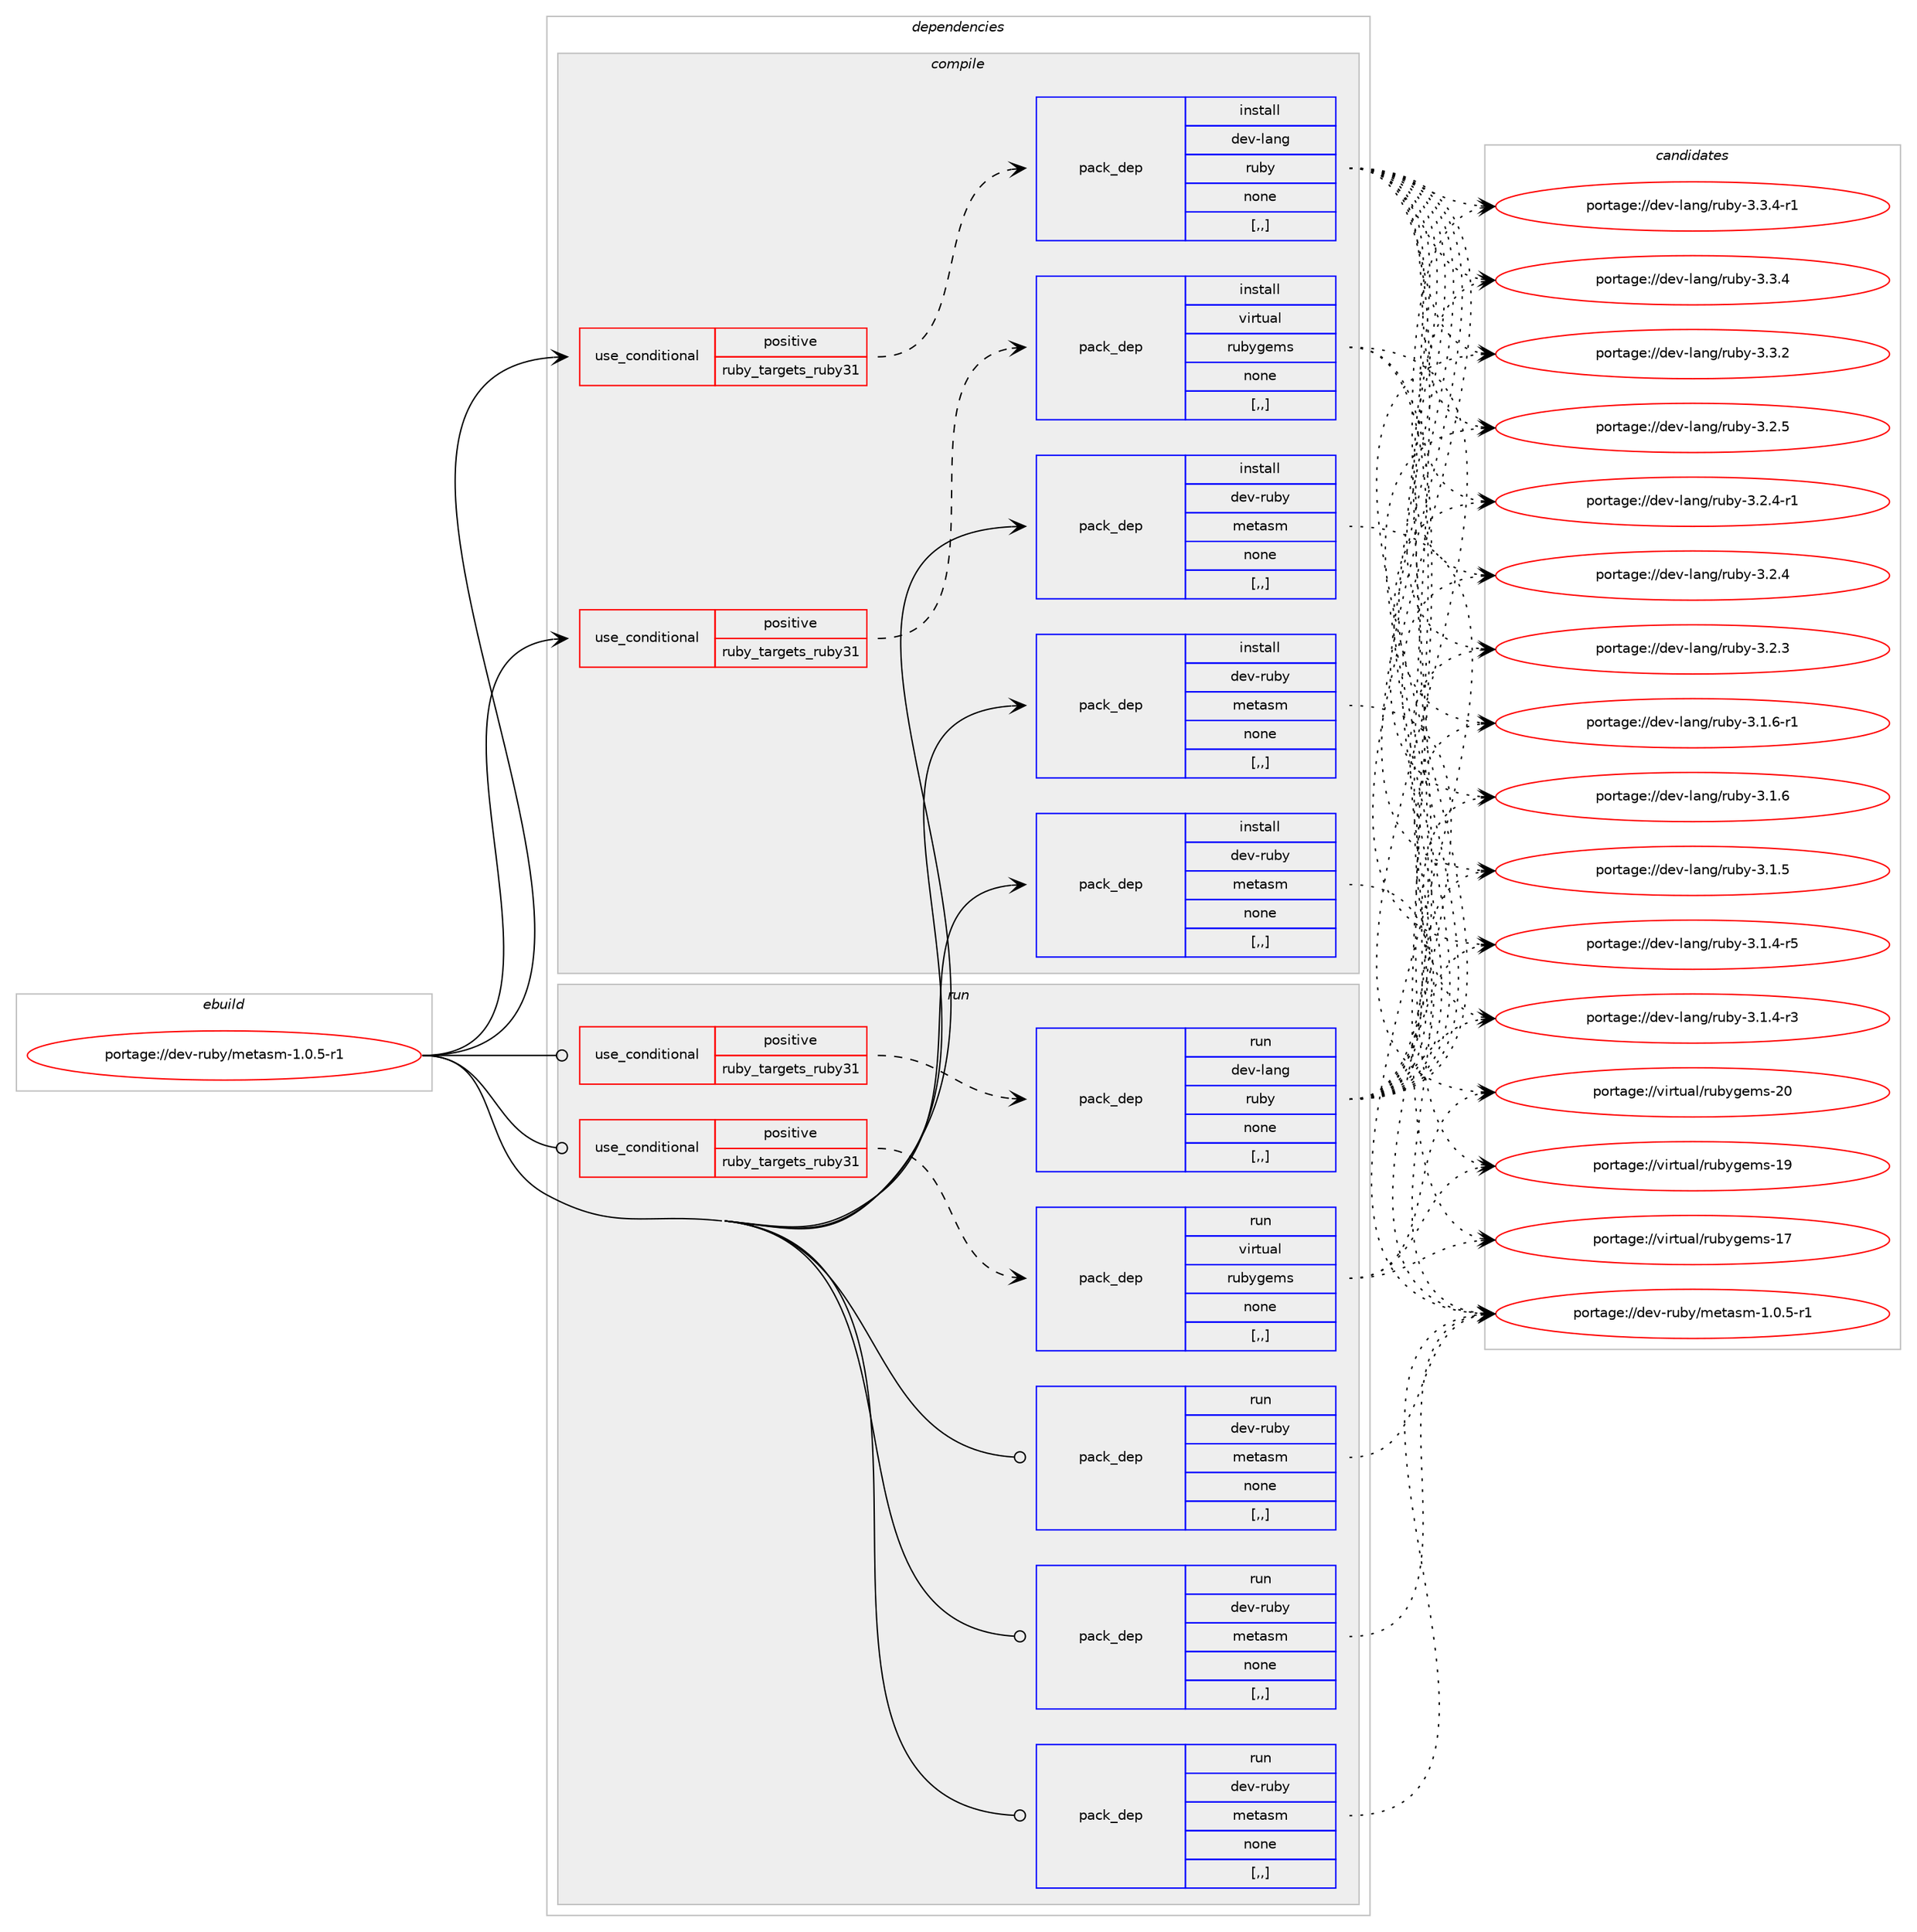 digraph prolog {

# *************
# Graph options
# *************

newrank=true;
concentrate=true;
compound=true;
graph [rankdir=LR,fontname=Helvetica,fontsize=10,ranksep=1.5];#, ranksep=2.5, nodesep=0.2];
edge  [arrowhead=vee];
node  [fontname=Helvetica,fontsize=10];

# **********
# The ebuild
# **********

subgraph cluster_leftcol {
color=gray;
label=<<i>ebuild</i>>;
id [label="portage://dev-ruby/metasm-1.0.5-r1", color=red, width=4, href="../dev-ruby/metasm-1.0.5-r1.svg"];
}

# ****************
# The dependencies
# ****************

subgraph cluster_midcol {
color=gray;
label=<<i>dependencies</i>>;
subgraph cluster_compile {
fillcolor="#eeeeee";
style=filled;
label=<<i>compile</i>>;
subgraph cond50510 {
dependency189867 [label=<<TABLE BORDER="0" CELLBORDER="1" CELLSPACING="0" CELLPADDING="4"><TR><TD ROWSPAN="3" CELLPADDING="10">use_conditional</TD></TR><TR><TD>positive</TD></TR><TR><TD>ruby_targets_ruby31</TD></TR></TABLE>>, shape=none, color=red];
subgraph pack138019 {
dependency189868 [label=<<TABLE BORDER="0" CELLBORDER="1" CELLSPACING="0" CELLPADDING="4" WIDTH="220"><TR><TD ROWSPAN="6" CELLPADDING="30">pack_dep</TD></TR><TR><TD WIDTH="110">install</TD></TR><TR><TD>dev-lang</TD></TR><TR><TD>ruby</TD></TR><TR><TD>none</TD></TR><TR><TD>[,,]</TD></TR></TABLE>>, shape=none, color=blue];
}
dependency189867:e -> dependency189868:w [weight=20,style="dashed",arrowhead="vee"];
}
id:e -> dependency189867:w [weight=20,style="solid",arrowhead="vee"];
subgraph cond50511 {
dependency189869 [label=<<TABLE BORDER="0" CELLBORDER="1" CELLSPACING="0" CELLPADDING="4"><TR><TD ROWSPAN="3" CELLPADDING="10">use_conditional</TD></TR><TR><TD>positive</TD></TR><TR><TD>ruby_targets_ruby31</TD></TR></TABLE>>, shape=none, color=red];
subgraph pack138020 {
dependency189870 [label=<<TABLE BORDER="0" CELLBORDER="1" CELLSPACING="0" CELLPADDING="4" WIDTH="220"><TR><TD ROWSPAN="6" CELLPADDING="30">pack_dep</TD></TR><TR><TD WIDTH="110">install</TD></TR><TR><TD>virtual</TD></TR><TR><TD>rubygems</TD></TR><TR><TD>none</TD></TR><TR><TD>[,,]</TD></TR></TABLE>>, shape=none, color=blue];
}
dependency189869:e -> dependency189870:w [weight=20,style="dashed",arrowhead="vee"];
}
id:e -> dependency189869:w [weight=20,style="solid",arrowhead="vee"];
subgraph pack138021 {
dependency189871 [label=<<TABLE BORDER="0" CELLBORDER="1" CELLSPACING="0" CELLPADDING="4" WIDTH="220"><TR><TD ROWSPAN="6" CELLPADDING="30">pack_dep</TD></TR><TR><TD WIDTH="110">install</TD></TR><TR><TD>dev-ruby</TD></TR><TR><TD>metasm</TD></TR><TR><TD>none</TD></TR><TR><TD>[,,]</TD></TR></TABLE>>, shape=none, color=blue];
}
id:e -> dependency189871:w [weight=20,style="solid",arrowhead="vee"];
subgraph pack138022 {
dependency189872 [label=<<TABLE BORDER="0" CELLBORDER="1" CELLSPACING="0" CELLPADDING="4" WIDTH="220"><TR><TD ROWSPAN="6" CELLPADDING="30">pack_dep</TD></TR><TR><TD WIDTH="110">install</TD></TR><TR><TD>dev-ruby</TD></TR><TR><TD>metasm</TD></TR><TR><TD>none</TD></TR><TR><TD>[,,]</TD></TR></TABLE>>, shape=none, color=blue];
}
id:e -> dependency189872:w [weight=20,style="solid",arrowhead="vee"];
subgraph pack138023 {
dependency189873 [label=<<TABLE BORDER="0" CELLBORDER="1" CELLSPACING="0" CELLPADDING="4" WIDTH="220"><TR><TD ROWSPAN="6" CELLPADDING="30">pack_dep</TD></TR><TR><TD WIDTH="110">install</TD></TR><TR><TD>dev-ruby</TD></TR><TR><TD>metasm</TD></TR><TR><TD>none</TD></TR><TR><TD>[,,]</TD></TR></TABLE>>, shape=none, color=blue];
}
id:e -> dependency189873:w [weight=20,style="solid",arrowhead="vee"];
}
subgraph cluster_compileandrun {
fillcolor="#eeeeee";
style=filled;
label=<<i>compile and run</i>>;
}
subgraph cluster_run {
fillcolor="#eeeeee";
style=filled;
label=<<i>run</i>>;
subgraph cond50512 {
dependency189874 [label=<<TABLE BORDER="0" CELLBORDER="1" CELLSPACING="0" CELLPADDING="4"><TR><TD ROWSPAN="3" CELLPADDING="10">use_conditional</TD></TR><TR><TD>positive</TD></TR><TR><TD>ruby_targets_ruby31</TD></TR></TABLE>>, shape=none, color=red];
subgraph pack138024 {
dependency189875 [label=<<TABLE BORDER="0" CELLBORDER="1" CELLSPACING="0" CELLPADDING="4" WIDTH="220"><TR><TD ROWSPAN="6" CELLPADDING="30">pack_dep</TD></TR><TR><TD WIDTH="110">run</TD></TR><TR><TD>dev-lang</TD></TR><TR><TD>ruby</TD></TR><TR><TD>none</TD></TR><TR><TD>[,,]</TD></TR></TABLE>>, shape=none, color=blue];
}
dependency189874:e -> dependency189875:w [weight=20,style="dashed",arrowhead="vee"];
}
id:e -> dependency189874:w [weight=20,style="solid",arrowhead="odot"];
subgraph cond50513 {
dependency189876 [label=<<TABLE BORDER="0" CELLBORDER="1" CELLSPACING="0" CELLPADDING="4"><TR><TD ROWSPAN="3" CELLPADDING="10">use_conditional</TD></TR><TR><TD>positive</TD></TR><TR><TD>ruby_targets_ruby31</TD></TR></TABLE>>, shape=none, color=red];
subgraph pack138025 {
dependency189877 [label=<<TABLE BORDER="0" CELLBORDER="1" CELLSPACING="0" CELLPADDING="4" WIDTH="220"><TR><TD ROWSPAN="6" CELLPADDING="30">pack_dep</TD></TR><TR><TD WIDTH="110">run</TD></TR><TR><TD>virtual</TD></TR><TR><TD>rubygems</TD></TR><TR><TD>none</TD></TR><TR><TD>[,,]</TD></TR></TABLE>>, shape=none, color=blue];
}
dependency189876:e -> dependency189877:w [weight=20,style="dashed",arrowhead="vee"];
}
id:e -> dependency189876:w [weight=20,style="solid",arrowhead="odot"];
subgraph pack138026 {
dependency189878 [label=<<TABLE BORDER="0" CELLBORDER="1" CELLSPACING="0" CELLPADDING="4" WIDTH="220"><TR><TD ROWSPAN="6" CELLPADDING="30">pack_dep</TD></TR><TR><TD WIDTH="110">run</TD></TR><TR><TD>dev-ruby</TD></TR><TR><TD>metasm</TD></TR><TR><TD>none</TD></TR><TR><TD>[,,]</TD></TR></TABLE>>, shape=none, color=blue];
}
id:e -> dependency189878:w [weight=20,style="solid",arrowhead="odot"];
subgraph pack138027 {
dependency189879 [label=<<TABLE BORDER="0" CELLBORDER="1" CELLSPACING="0" CELLPADDING="4" WIDTH="220"><TR><TD ROWSPAN="6" CELLPADDING="30">pack_dep</TD></TR><TR><TD WIDTH="110">run</TD></TR><TR><TD>dev-ruby</TD></TR><TR><TD>metasm</TD></TR><TR><TD>none</TD></TR><TR><TD>[,,]</TD></TR></TABLE>>, shape=none, color=blue];
}
id:e -> dependency189879:w [weight=20,style="solid",arrowhead="odot"];
subgraph pack138028 {
dependency189880 [label=<<TABLE BORDER="0" CELLBORDER="1" CELLSPACING="0" CELLPADDING="4" WIDTH="220"><TR><TD ROWSPAN="6" CELLPADDING="30">pack_dep</TD></TR><TR><TD WIDTH="110">run</TD></TR><TR><TD>dev-ruby</TD></TR><TR><TD>metasm</TD></TR><TR><TD>none</TD></TR><TR><TD>[,,]</TD></TR></TABLE>>, shape=none, color=blue];
}
id:e -> dependency189880:w [weight=20,style="solid",arrowhead="odot"];
}
}

# **************
# The candidates
# **************

subgraph cluster_choices {
rank=same;
color=gray;
label=<<i>candidates</i>>;

subgraph choice138019 {
color=black;
nodesep=1;
choice100101118451089711010347114117981214551465146524511449 [label="portage://dev-lang/ruby-3.3.4-r1", color=red, width=4,href="../dev-lang/ruby-3.3.4-r1.svg"];
choice10010111845108971101034711411798121455146514652 [label="portage://dev-lang/ruby-3.3.4", color=red, width=4,href="../dev-lang/ruby-3.3.4.svg"];
choice10010111845108971101034711411798121455146514650 [label="portage://dev-lang/ruby-3.3.2", color=red, width=4,href="../dev-lang/ruby-3.3.2.svg"];
choice10010111845108971101034711411798121455146504653 [label="portage://dev-lang/ruby-3.2.5", color=red, width=4,href="../dev-lang/ruby-3.2.5.svg"];
choice100101118451089711010347114117981214551465046524511449 [label="portage://dev-lang/ruby-3.2.4-r1", color=red, width=4,href="../dev-lang/ruby-3.2.4-r1.svg"];
choice10010111845108971101034711411798121455146504652 [label="portage://dev-lang/ruby-3.2.4", color=red, width=4,href="../dev-lang/ruby-3.2.4.svg"];
choice10010111845108971101034711411798121455146504651 [label="portage://dev-lang/ruby-3.2.3", color=red, width=4,href="../dev-lang/ruby-3.2.3.svg"];
choice100101118451089711010347114117981214551464946544511449 [label="portage://dev-lang/ruby-3.1.6-r1", color=red, width=4,href="../dev-lang/ruby-3.1.6-r1.svg"];
choice10010111845108971101034711411798121455146494654 [label="portage://dev-lang/ruby-3.1.6", color=red, width=4,href="../dev-lang/ruby-3.1.6.svg"];
choice10010111845108971101034711411798121455146494653 [label="portage://dev-lang/ruby-3.1.5", color=red, width=4,href="../dev-lang/ruby-3.1.5.svg"];
choice100101118451089711010347114117981214551464946524511453 [label="portage://dev-lang/ruby-3.1.4-r5", color=red, width=4,href="../dev-lang/ruby-3.1.4-r5.svg"];
choice100101118451089711010347114117981214551464946524511451 [label="portage://dev-lang/ruby-3.1.4-r3", color=red, width=4,href="../dev-lang/ruby-3.1.4-r3.svg"];
dependency189868:e -> choice100101118451089711010347114117981214551465146524511449:w [style=dotted,weight="100"];
dependency189868:e -> choice10010111845108971101034711411798121455146514652:w [style=dotted,weight="100"];
dependency189868:e -> choice10010111845108971101034711411798121455146514650:w [style=dotted,weight="100"];
dependency189868:e -> choice10010111845108971101034711411798121455146504653:w [style=dotted,weight="100"];
dependency189868:e -> choice100101118451089711010347114117981214551465046524511449:w [style=dotted,weight="100"];
dependency189868:e -> choice10010111845108971101034711411798121455146504652:w [style=dotted,weight="100"];
dependency189868:e -> choice10010111845108971101034711411798121455146504651:w [style=dotted,weight="100"];
dependency189868:e -> choice100101118451089711010347114117981214551464946544511449:w [style=dotted,weight="100"];
dependency189868:e -> choice10010111845108971101034711411798121455146494654:w [style=dotted,weight="100"];
dependency189868:e -> choice10010111845108971101034711411798121455146494653:w [style=dotted,weight="100"];
dependency189868:e -> choice100101118451089711010347114117981214551464946524511453:w [style=dotted,weight="100"];
dependency189868:e -> choice100101118451089711010347114117981214551464946524511451:w [style=dotted,weight="100"];
}
subgraph choice138020 {
color=black;
nodesep=1;
choice118105114116117971084711411798121103101109115455048 [label="portage://virtual/rubygems-20", color=red, width=4,href="../virtual/rubygems-20.svg"];
choice118105114116117971084711411798121103101109115454957 [label="portage://virtual/rubygems-19", color=red, width=4,href="../virtual/rubygems-19.svg"];
choice118105114116117971084711411798121103101109115454955 [label="portage://virtual/rubygems-17", color=red, width=4,href="../virtual/rubygems-17.svg"];
dependency189870:e -> choice118105114116117971084711411798121103101109115455048:w [style=dotted,weight="100"];
dependency189870:e -> choice118105114116117971084711411798121103101109115454957:w [style=dotted,weight="100"];
dependency189870:e -> choice118105114116117971084711411798121103101109115454955:w [style=dotted,weight="100"];
}
subgraph choice138021 {
color=black;
nodesep=1;
choice100101118451141179812147109101116971151094549464846534511449 [label="portage://dev-ruby/metasm-1.0.5-r1", color=red, width=4,href="../dev-ruby/metasm-1.0.5-r1.svg"];
dependency189871:e -> choice100101118451141179812147109101116971151094549464846534511449:w [style=dotted,weight="100"];
}
subgraph choice138022 {
color=black;
nodesep=1;
choice100101118451141179812147109101116971151094549464846534511449 [label="portage://dev-ruby/metasm-1.0.5-r1", color=red, width=4,href="../dev-ruby/metasm-1.0.5-r1.svg"];
dependency189872:e -> choice100101118451141179812147109101116971151094549464846534511449:w [style=dotted,weight="100"];
}
subgraph choice138023 {
color=black;
nodesep=1;
choice100101118451141179812147109101116971151094549464846534511449 [label="portage://dev-ruby/metasm-1.0.5-r1", color=red, width=4,href="../dev-ruby/metasm-1.0.5-r1.svg"];
dependency189873:e -> choice100101118451141179812147109101116971151094549464846534511449:w [style=dotted,weight="100"];
}
subgraph choice138024 {
color=black;
nodesep=1;
choice100101118451089711010347114117981214551465146524511449 [label="portage://dev-lang/ruby-3.3.4-r1", color=red, width=4,href="../dev-lang/ruby-3.3.4-r1.svg"];
choice10010111845108971101034711411798121455146514652 [label="portage://dev-lang/ruby-3.3.4", color=red, width=4,href="../dev-lang/ruby-3.3.4.svg"];
choice10010111845108971101034711411798121455146514650 [label="portage://dev-lang/ruby-3.3.2", color=red, width=4,href="../dev-lang/ruby-3.3.2.svg"];
choice10010111845108971101034711411798121455146504653 [label="portage://dev-lang/ruby-3.2.5", color=red, width=4,href="../dev-lang/ruby-3.2.5.svg"];
choice100101118451089711010347114117981214551465046524511449 [label="portage://dev-lang/ruby-3.2.4-r1", color=red, width=4,href="../dev-lang/ruby-3.2.4-r1.svg"];
choice10010111845108971101034711411798121455146504652 [label="portage://dev-lang/ruby-3.2.4", color=red, width=4,href="../dev-lang/ruby-3.2.4.svg"];
choice10010111845108971101034711411798121455146504651 [label="portage://dev-lang/ruby-3.2.3", color=red, width=4,href="../dev-lang/ruby-3.2.3.svg"];
choice100101118451089711010347114117981214551464946544511449 [label="portage://dev-lang/ruby-3.1.6-r1", color=red, width=4,href="../dev-lang/ruby-3.1.6-r1.svg"];
choice10010111845108971101034711411798121455146494654 [label="portage://dev-lang/ruby-3.1.6", color=red, width=4,href="../dev-lang/ruby-3.1.6.svg"];
choice10010111845108971101034711411798121455146494653 [label="portage://dev-lang/ruby-3.1.5", color=red, width=4,href="../dev-lang/ruby-3.1.5.svg"];
choice100101118451089711010347114117981214551464946524511453 [label="portage://dev-lang/ruby-3.1.4-r5", color=red, width=4,href="../dev-lang/ruby-3.1.4-r5.svg"];
choice100101118451089711010347114117981214551464946524511451 [label="portage://dev-lang/ruby-3.1.4-r3", color=red, width=4,href="../dev-lang/ruby-3.1.4-r3.svg"];
dependency189875:e -> choice100101118451089711010347114117981214551465146524511449:w [style=dotted,weight="100"];
dependency189875:e -> choice10010111845108971101034711411798121455146514652:w [style=dotted,weight="100"];
dependency189875:e -> choice10010111845108971101034711411798121455146514650:w [style=dotted,weight="100"];
dependency189875:e -> choice10010111845108971101034711411798121455146504653:w [style=dotted,weight="100"];
dependency189875:e -> choice100101118451089711010347114117981214551465046524511449:w [style=dotted,weight="100"];
dependency189875:e -> choice10010111845108971101034711411798121455146504652:w [style=dotted,weight="100"];
dependency189875:e -> choice10010111845108971101034711411798121455146504651:w [style=dotted,weight="100"];
dependency189875:e -> choice100101118451089711010347114117981214551464946544511449:w [style=dotted,weight="100"];
dependency189875:e -> choice10010111845108971101034711411798121455146494654:w [style=dotted,weight="100"];
dependency189875:e -> choice10010111845108971101034711411798121455146494653:w [style=dotted,weight="100"];
dependency189875:e -> choice100101118451089711010347114117981214551464946524511453:w [style=dotted,weight="100"];
dependency189875:e -> choice100101118451089711010347114117981214551464946524511451:w [style=dotted,weight="100"];
}
subgraph choice138025 {
color=black;
nodesep=1;
choice118105114116117971084711411798121103101109115455048 [label="portage://virtual/rubygems-20", color=red, width=4,href="../virtual/rubygems-20.svg"];
choice118105114116117971084711411798121103101109115454957 [label="portage://virtual/rubygems-19", color=red, width=4,href="../virtual/rubygems-19.svg"];
choice118105114116117971084711411798121103101109115454955 [label="portage://virtual/rubygems-17", color=red, width=4,href="../virtual/rubygems-17.svg"];
dependency189877:e -> choice118105114116117971084711411798121103101109115455048:w [style=dotted,weight="100"];
dependency189877:e -> choice118105114116117971084711411798121103101109115454957:w [style=dotted,weight="100"];
dependency189877:e -> choice118105114116117971084711411798121103101109115454955:w [style=dotted,weight="100"];
}
subgraph choice138026 {
color=black;
nodesep=1;
choice100101118451141179812147109101116971151094549464846534511449 [label="portage://dev-ruby/metasm-1.0.5-r1", color=red, width=4,href="../dev-ruby/metasm-1.0.5-r1.svg"];
dependency189878:e -> choice100101118451141179812147109101116971151094549464846534511449:w [style=dotted,weight="100"];
}
subgraph choice138027 {
color=black;
nodesep=1;
choice100101118451141179812147109101116971151094549464846534511449 [label="portage://dev-ruby/metasm-1.0.5-r1", color=red, width=4,href="../dev-ruby/metasm-1.0.5-r1.svg"];
dependency189879:e -> choice100101118451141179812147109101116971151094549464846534511449:w [style=dotted,weight="100"];
}
subgraph choice138028 {
color=black;
nodesep=1;
choice100101118451141179812147109101116971151094549464846534511449 [label="portage://dev-ruby/metasm-1.0.5-r1", color=red, width=4,href="../dev-ruby/metasm-1.0.5-r1.svg"];
dependency189880:e -> choice100101118451141179812147109101116971151094549464846534511449:w [style=dotted,weight="100"];
}
}

}
